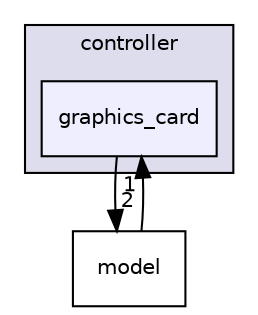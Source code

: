 digraph "controller/graphics_card" {
  compound=true
  node [ fontsize="10", fontname="Helvetica"];
  edge [ labelfontsize="10", labelfontname="Helvetica"];
  subgraph clusterdir_d3bff1ab3a40b4e5d0775c67ace1b0da {
    graph [ bgcolor="#ddddee", pencolor="black", label="controller" fontname="Helvetica", fontsize="10", URL="dir_d3bff1ab3a40b4e5d0775c67ace1b0da.html"]
  dir_f2bbaa147732ff3e1fb6ab6c0c8a07d4 [shape=box, label="graphics_card", style="filled", fillcolor="#eeeeff", pencolor="black", URL="dir_f2bbaa147732ff3e1fb6ab6c0c8a07d4.html"];
  }
  dir_3f14f6767c31cb4a1d22c13c18cc6fc3 [shape=box label="model" URL="dir_3f14f6767c31cb4a1d22c13c18cc6fc3.html"];
  dir_f2bbaa147732ff3e1fb6ab6c0c8a07d4->dir_3f14f6767c31cb4a1d22c13c18cc6fc3 [headlabel="2", labeldistance=1.5 headhref="dir_000001_000007.html"];
  dir_3f14f6767c31cb4a1d22c13c18cc6fc3->dir_f2bbaa147732ff3e1fb6ab6c0c8a07d4 [headlabel="1", labeldistance=1.5 headhref="dir_000007_000001.html"];
}
